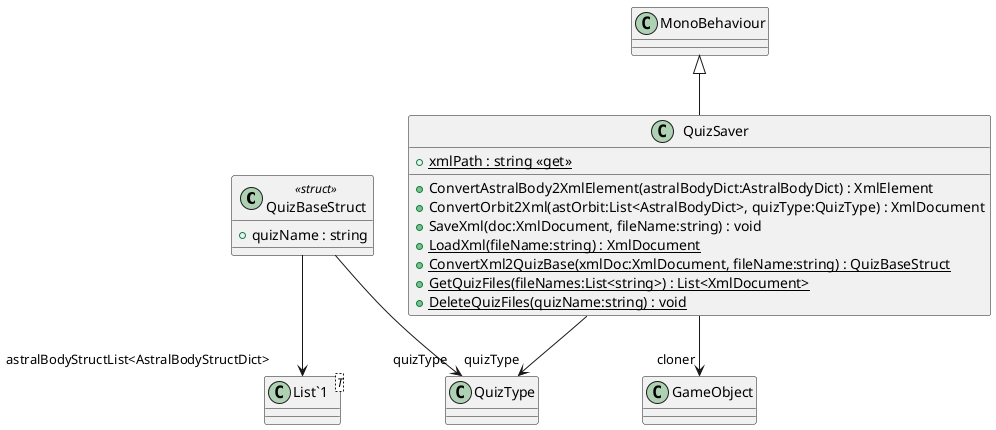 @startuml
class QuizBaseStruct <<struct>> {
    + quizName : string
}
class QuizSaver {
    + {static} xmlPath : string <<get>>
    + ConvertAstralBody2XmlElement(astralBodyDict:AstralBodyDict) : XmlElement
    + ConvertOrbit2Xml(astOrbit:List<AstralBodyDict>, quizType:QuizType) : XmlDocument
    + SaveXml(doc:XmlDocument, fileName:string) : void
    + {static} LoadXml(fileName:string) : XmlDocument
    + {static} ConvertXml2QuizBase(xmlDoc:XmlDocument, fileName:string) : QuizBaseStruct
    + {static} GetQuizFiles(fileNames:List<string>) : List<XmlDocument>
    + {static} DeleteQuizFiles(quizName:string) : void
}
class "List`1"<T> {
}
QuizBaseStruct --> "astralBodyStructList<AstralBodyStructDict>" "List`1"
QuizBaseStruct --> "quizType" QuizType
MonoBehaviour <|-- QuizSaver
QuizSaver --> "quizType" QuizType
QuizSaver --> "cloner" GameObject
@enduml
